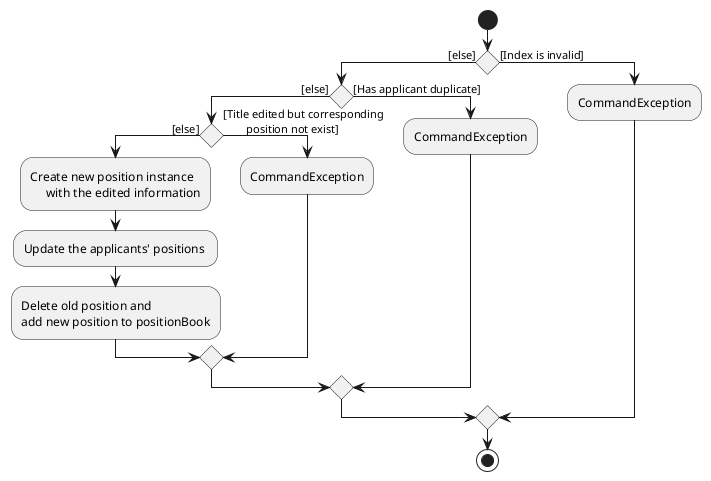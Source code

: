 @startuml
start
if () then ([else])
    if () then ([else])
        if () then ([else])
            :Create new position instance
                 with the edited information;
            :Update the applicants' positions ;
            :Delete old position and
            add new position to positionBook;
        else ([Title edited but corresponding
        position not exist])
               :CommandException;
        endif
    else ([Has applicant duplicate])
        :CommandException;
    endif
else ([Index is invalid])
    :CommandException;
endif
stop
@enduml
